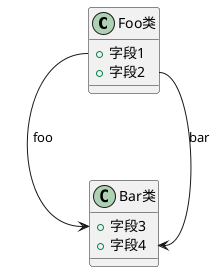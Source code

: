 @startuml
class Foo类 {
    + 字段1
    + 字段2
}
class Bar类 {
    + 字段3
    + 字段4
}

Foo类::字段1 --> Bar类::字段3 : foo
Foo类::字段2 --> Bar类::字段4 : bar
@enduml